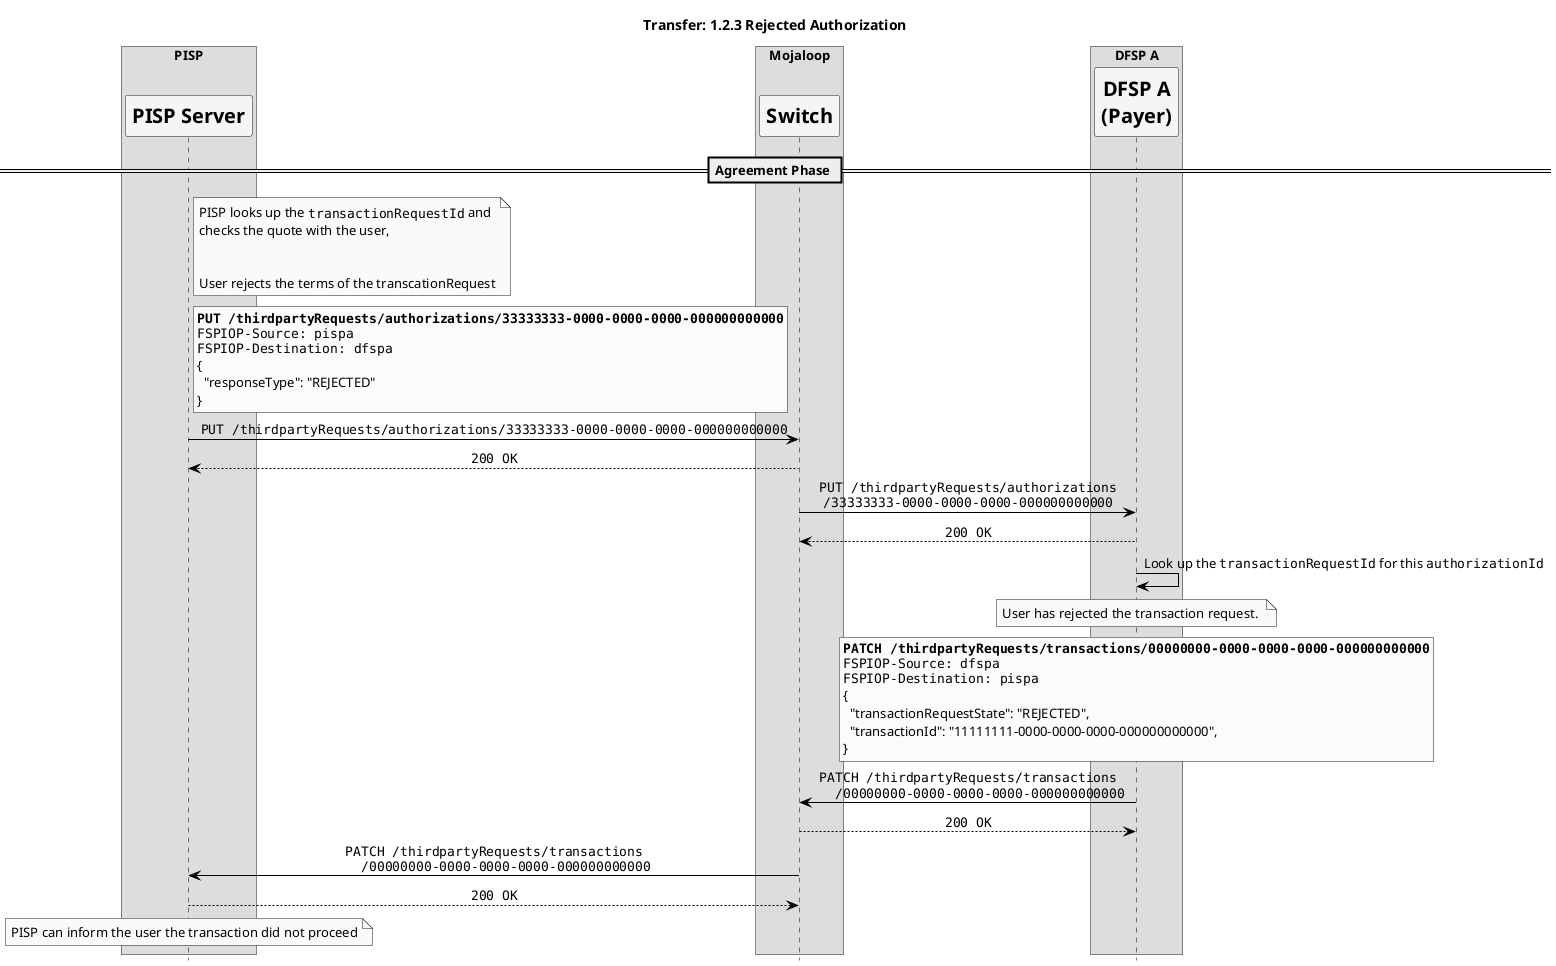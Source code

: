 @startuml

' declaring skinparam
skinparam sequenceMessageAlign center
skinparam shadowing false
skinparam defaultFontName Verdana
skinparam monochrome true
skinparam SequenceLifeLineBackgroundColor WhiteSmoke
skinparam SequenceLifeLineBorderColor Black
skinparam ParticipantFontStyle Bold
skinparam ParticipantFontSize 20
skinparam ParticipantBackgroundColor WhiteSmoke
skinparam ArrowColor Black

hide footbox

title Transfer: 1.2.3 Rejected Authorization

box "PISP"
participant "PISP Server" as D1
end box
box "Mojaloop"
    participant Switch as S
end box
box "DFSP A"
    participant "DFSP A\n(Payer)" as D2
end box
== Agreement Phase ==
note right of D1
  PISP looks up the ""transactionRequestId"" and
  checks the quote with the user,
  
  
  User rejects the terms of the transcationRequest
end note

rnote right of D1 #LightYellow
**""PUT /thirdpartyRequests/authorizations/33333333-0000-0000-0000-000000000000""**
""FSPIOP-Source: pispa""
""FSPIOP-Destination: dfspa""
{
  "responseType": "REJECTED"
}
end note
D1 -> S: ""PUT /thirdpartyRequests/authorizations/33333333-0000-0000-0000-000000000000""
S --> D1: ""200 OK""
S -> D2: ""PUT /thirdpartyRequests/authorizations""\n""/33333333-0000-0000-0000-000000000000""
D2 --> S: ""200 OK""

D2 -> D2: Look up the ""transactionRequestId"" for this ""authorizationId""

note over D2
  User has rejected the transaction request. 
end note

rnote over D2 #LightYellow
**""PATCH /thirdpartyRequests/transactions/00000000-0000-0000-0000-000000000000""**
""FSPIOP-Source: dfspa""
""FSPIOP-Destination: pispa""
{
  "transactionRequestState": "REJECTED",
  "transactionId": "11111111-0000-0000-0000-000000000000",
}
end note
D2 -> S: ""PATCH /thirdpartyRequests/transactions""\n""   /00000000-0000-0000-0000-000000000000""
S --> D2: ""200 OK""

S -> D1: ""PATCH /thirdpartyRequests/transactions""\n""   /00000000-0000-0000-0000-000000000000""
D1 --> S: ""200 OK""

note over D1 
  PISP can inform the user the transaction did not proceed
end note


@enduml
